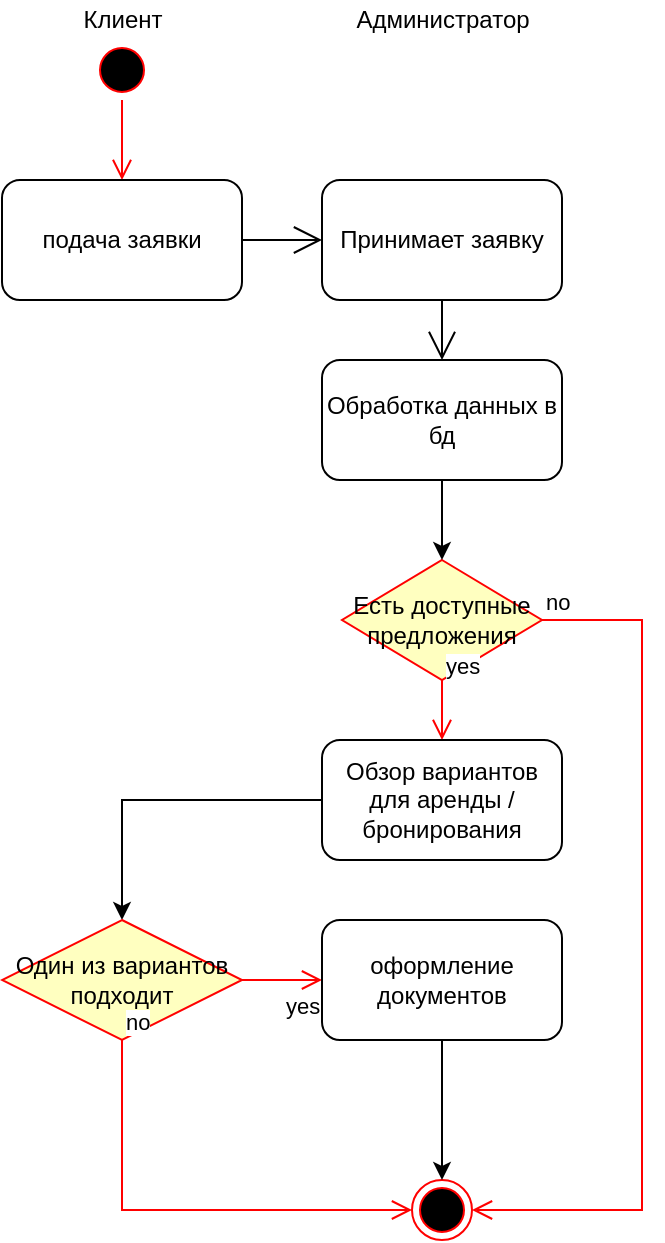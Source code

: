 <mxfile version="17.4.5" type="device"><diagram id="jjrLkwuC-H_cy8pYRktN" name="Page-1"><mxGraphModel dx="1416" dy="737" grid="1" gridSize="10" guides="1" tooltips="1" connect="1" arrows="1" fold="1" page="1" pageScale="1" pageWidth="827" pageHeight="1169" math="0" shadow="0"><root><mxCell id="0"/><mxCell id="1" parent="0"/><mxCell id="RhABsEwtIc48zYZI2OJ0-1" value="" style="ellipse;html=1;shape=startState;fillColor=#000000;strokeColor=#ff0000;" vertex="1" parent="1"><mxGeometry x="85" y="80" width="30" height="30" as="geometry"/></mxCell><mxCell id="RhABsEwtIc48zYZI2OJ0-2" value="" style="edgeStyle=orthogonalEdgeStyle;html=1;verticalAlign=bottom;endArrow=open;endSize=8;strokeColor=#ff0000;rounded=0;entryX=0.5;entryY=0;entryDx=0;entryDy=0;" edge="1" source="RhABsEwtIc48zYZI2OJ0-1" parent="1" target="RhABsEwtIc48zYZI2OJ0-6"><mxGeometry relative="1" as="geometry"><mxPoint x="105" y="170" as="targetPoint"/><Array as="points"/></mxGeometry></mxCell><mxCell id="RhABsEwtIc48zYZI2OJ0-3" value="" style="ellipse;html=1;shape=endState;fillColor=#000000;strokeColor=#ff0000;" vertex="1" parent="1"><mxGeometry x="245" y="650" width="30" height="30" as="geometry"/></mxCell><mxCell id="RhABsEwtIc48zYZI2OJ0-5" value="Клиент" style="text;html=1;align=center;verticalAlign=middle;resizable=0;points=[];autosize=1;strokeColor=none;fillColor=none;" vertex="1" parent="1"><mxGeometry x="70" y="60" width="60" height="20" as="geometry"/></mxCell><mxCell id="RhABsEwtIc48zYZI2OJ0-6" value="подача заявки" style="rounded=1;whiteSpace=wrap;html=1;" vertex="1" parent="1"><mxGeometry x="40" y="150" width="120" height="60" as="geometry"/></mxCell><mxCell id="RhABsEwtIc48zYZI2OJ0-8" value="Есть доступные предложения" style="rhombus;whiteSpace=wrap;html=1;fillColor=#ffffc0;strokeColor=#ff0000;" vertex="1" parent="1"><mxGeometry x="210" y="340" width="100" height="60" as="geometry"/></mxCell><mxCell id="RhABsEwtIc48zYZI2OJ0-9" value="no" style="edgeStyle=orthogonalEdgeStyle;html=1;align=left;verticalAlign=bottom;endArrow=open;endSize=8;strokeColor=#ff0000;rounded=0;entryX=1;entryY=0.5;entryDx=0;entryDy=0;" edge="1" source="RhABsEwtIc48zYZI2OJ0-8" parent="1" target="RhABsEwtIc48zYZI2OJ0-3"><mxGeometry x="-1" relative="1" as="geometry"><mxPoint x="520" y="420" as="targetPoint"/><Array as="points"><mxPoint x="360" y="370"/><mxPoint x="360" y="665"/></Array></mxGeometry></mxCell><mxCell id="RhABsEwtIc48zYZI2OJ0-10" value="yes" style="edgeStyle=orthogonalEdgeStyle;html=1;align=left;verticalAlign=top;endArrow=open;endSize=8;strokeColor=#ff0000;rounded=0;entryX=0.5;entryY=0;entryDx=0;entryDy=0;" edge="1" source="RhABsEwtIc48zYZI2OJ0-8" parent="1" target="RhABsEwtIc48zYZI2OJ0-17"><mxGeometry x="-1" y="-20" relative="1" as="geometry"><mxPoint x="260" y="530" as="targetPoint"/><Array as="points"/><mxPoint x="20" y="-20" as="offset"/></mxGeometry></mxCell><mxCell id="RhABsEwtIc48zYZI2OJ0-11" value="Администратор" style="text;html=1;align=center;verticalAlign=middle;resizable=0;points=[];autosize=1;strokeColor=none;fillColor=none;" vertex="1" parent="1"><mxGeometry x="210" y="60" width="100" height="20" as="geometry"/></mxCell><mxCell id="RhABsEwtIc48zYZI2OJ0-12" value="Принимает заявку" style="rounded=1;whiteSpace=wrap;html=1;" vertex="1" parent="1"><mxGeometry x="200" y="150" width="120" height="60" as="geometry"/></mxCell><mxCell id="RhABsEwtIc48zYZI2OJ0-16" style="edgeStyle=orthogonalEdgeStyle;rounded=0;orthogonalLoop=1;jettySize=auto;html=1;entryX=0.5;entryY=0;entryDx=0;entryDy=0;" edge="1" parent="1" source="RhABsEwtIc48zYZI2OJ0-13" target="RhABsEwtIc48zYZI2OJ0-8"><mxGeometry relative="1" as="geometry"/></mxCell><mxCell id="RhABsEwtIc48zYZI2OJ0-13" value="Обработка данных в бд" style="rounded=1;whiteSpace=wrap;html=1;" vertex="1" parent="1"><mxGeometry x="200" y="240" width="120" height="60" as="geometry"/></mxCell><mxCell id="RhABsEwtIc48zYZI2OJ0-14" value="" style="endArrow=open;endFill=1;endSize=12;html=1;rounded=0;exitX=1;exitY=0.5;exitDx=0;exitDy=0;entryX=0;entryY=0.5;entryDx=0;entryDy=0;" edge="1" parent="1" source="RhABsEwtIc48zYZI2OJ0-6" target="RhABsEwtIc48zYZI2OJ0-12"><mxGeometry width="160" relative="1" as="geometry"><mxPoint x="160" y="180" as="sourcePoint"/><mxPoint x="320" y="180" as="targetPoint"/></mxGeometry></mxCell><mxCell id="RhABsEwtIc48zYZI2OJ0-15" value="" style="endArrow=open;endFill=1;endSize=12;html=1;rounded=0;exitX=0.5;exitY=1;exitDx=0;exitDy=0;entryX=0.5;entryY=0;entryDx=0;entryDy=0;" edge="1" parent="1" source="RhABsEwtIc48zYZI2OJ0-12" target="RhABsEwtIc48zYZI2OJ0-13"><mxGeometry width="160" relative="1" as="geometry"><mxPoint x="390" y="220" as="sourcePoint"/><mxPoint x="550" y="220" as="targetPoint"/></mxGeometry></mxCell><mxCell id="RhABsEwtIc48zYZI2OJ0-22" style="edgeStyle=orthogonalEdgeStyle;rounded=0;orthogonalLoop=1;jettySize=auto;html=1;entryX=0.5;entryY=0;entryDx=0;entryDy=0;" edge="1" parent="1" source="RhABsEwtIc48zYZI2OJ0-17" target="RhABsEwtIc48zYZI2OJ0-18"><mxGeometry relative="1" as="geometry"/></mxCell><mxCell id="RhABsEwtIc48zYZI2OJ0-17" value="Обзор вариантов для аренды / бронирования" style="rounded=1;whiteSpace=wrap;html=1;" vertex="1" parent="1"><mxGeometry x="200" y="430" width="120" height="60" as="geometry"/></mxCell><mxCell id="RhABsEwtIc48zYZI2OJ0-18" value="Один из вариантов подходит" style="rhombus;whiteSpace=wrap;html=1;fillColor=#ffffc0;strokeColor=#ff0000;" vertex="1" parent="1"><mxGeometry x="40" y="520" width="120" height="60" as="geometry"/></mxCell><mxCell id="RhABsEwtIc48zYZI2OJ0-19" value="no" style="edgeStyle=orthogonalEdgeStyle;html=1;align=left;verticalAlign=bottom;endArrow=open;endSize=8;strokeColor=#ff0000;rounded=0;exitX=0.5;exitY=1;exitDx=0;exitDy=0;entryX=0;entryY=0.5;entryDx=0;entryDy=0;" edge="1" source="RhABsEwtIc48zYZI2OJ0-18" parent="1" target="RhABsEwtIc48zYZI2OJ0-3"><mxGeometry x="-1" relative="1" as="geometry"><mxPoint x="110" y="690" as="targetPoint"/></mxGeometry></mxCell><mxCell id="RhABsEwtIc48zYZI2OJ0-20" value="yes" style="edgeStyle=orthogonalEdgeStyle;html=1;align=left;verticalAlign=top;endArrow=open;endSize=8;strokeColor=#ff0000;rounded=0;entryX=0;entryY=0.5;entryDx=0;entryDy=0;" edge="1" source="RhABsEwtIc48zYZI2OJ0-18" parent="1" target="RhABsEwtIc48zYZI2OJ0-21"><mxGeometry x="-1" y="-20" relative="1" as="geometry"><mxPoint x="100" y="540" as="targetPoint"/><mxPoint x="20" y="-20" as="offset"/></mxGeometry></mxCell><mxCell id="RhABsEwtIc48zYZI2OJ0-23" style="edgeStyle=orthogonalEdgeStyle;rounded=0;orthogonalLoop=1;jettySize=auto;html=1;entryX=0.5;entryY=0;entryDx=0;entryDy=0;" edge="1" parent="1" source="RhABsEwtIc48zYZI2OJ0-21" target="RhABsEwtIc48zYZI2OJ0-3"><mxGeometry relative="1" as="geometry"/></mxCell><mxCell id="RhABsEwtIc48zYZI2OJ0-21" value="оформление документов" style="rounded=1;whiteSpace=wrap;html=1;" vertex="1" parent="1"><mxGeometry x="200" y="520" width="120" height="60" as="geometry"/></mxCell></root></mxGraphModel></diagram></mxfile>
